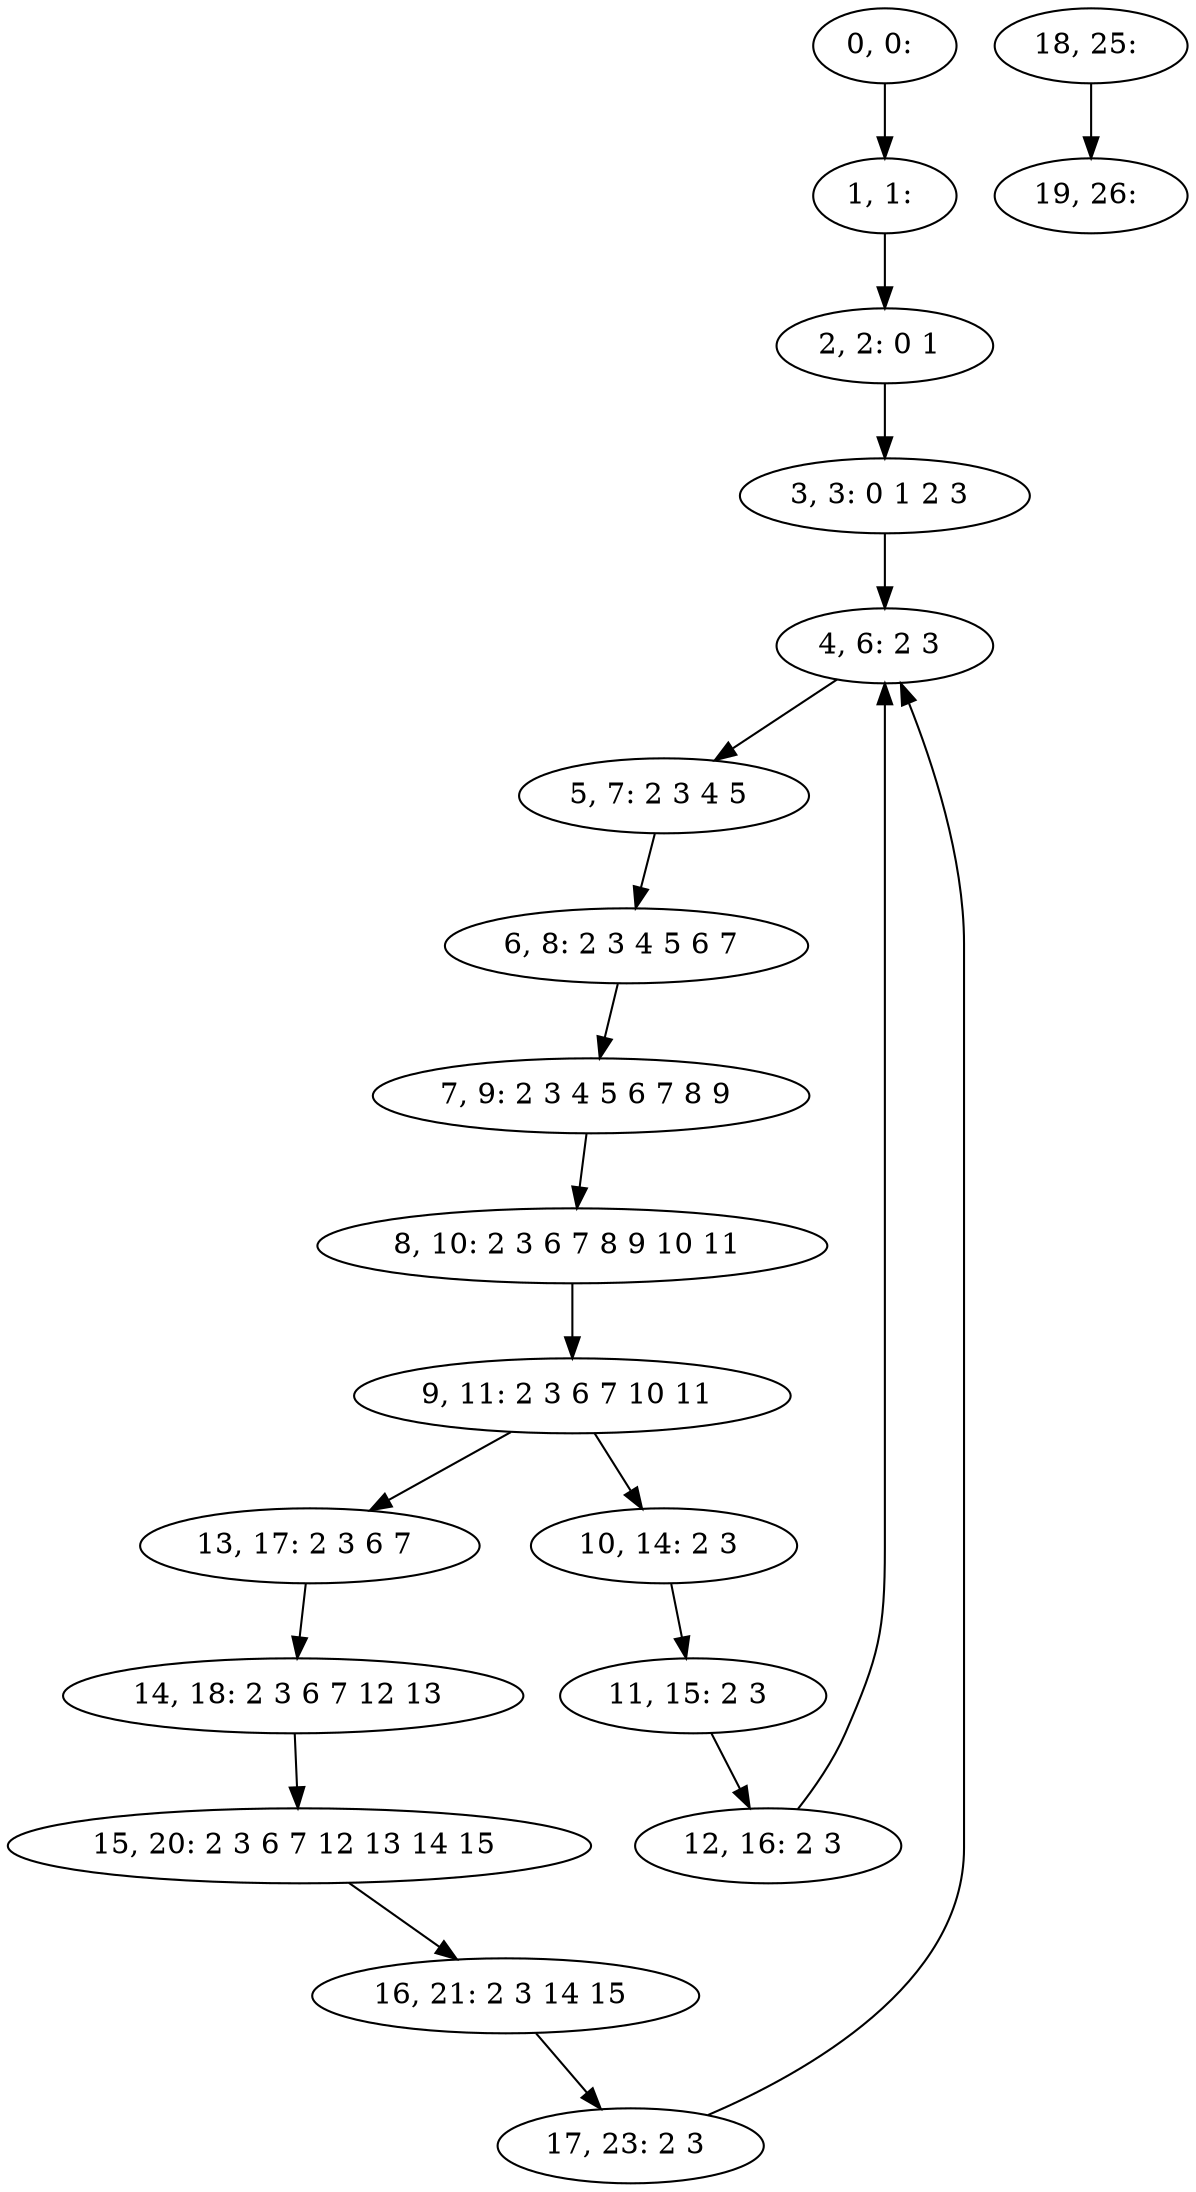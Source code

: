 digraph G {
0[label="0, 0: "];
1[label="1, 1: "];
2[label="2, 2: 0 1 "];
3[label="3, 3: 0 1 2 3 "];
4[label="4, 6: 2 3 "];
5[label="5, 7: 2 3 4 5 "];
6[label="6, 8: 2 3 4 5 6 7 "];
7[label="7, 9: 2 3 4 5 6 7 8 9 "];
8[label="8, 10: 2 3 6 7 8 9 10 11 "];
9[label="9, 11: 2 3 6 7 10 11 "];
10[label="10, 14: 2 3 "];
11[label="11, 15: 2 3 "];
12[label="12, 16: 2 3 "];
13[label="13, 17: 2 3 6 7 "];
14[label="14, 18: 2 3 6 7 12 13 "];
15[label="15, 20: 2 3 6 7 12 13 14 15 "];
16[label="16, 21: 2 3 14 15 "];
17[label="17, 23: 2 3 "];
18[label="18, 25: "];
19[label="19, 26: "];
0->1 ;
1->2 ;
2->3 ;
3->4 ;
4->5 ;
5->6 ;
6->7 ;
7->8 ;
8->9 ;
9->10 ;
9->13 ;
10->11 ;
11->12 ;
12->4 ;
13->14 ;
14->15 ;
15->16 ;
16->17 ;
17->4 ;
18->19 ;
}
